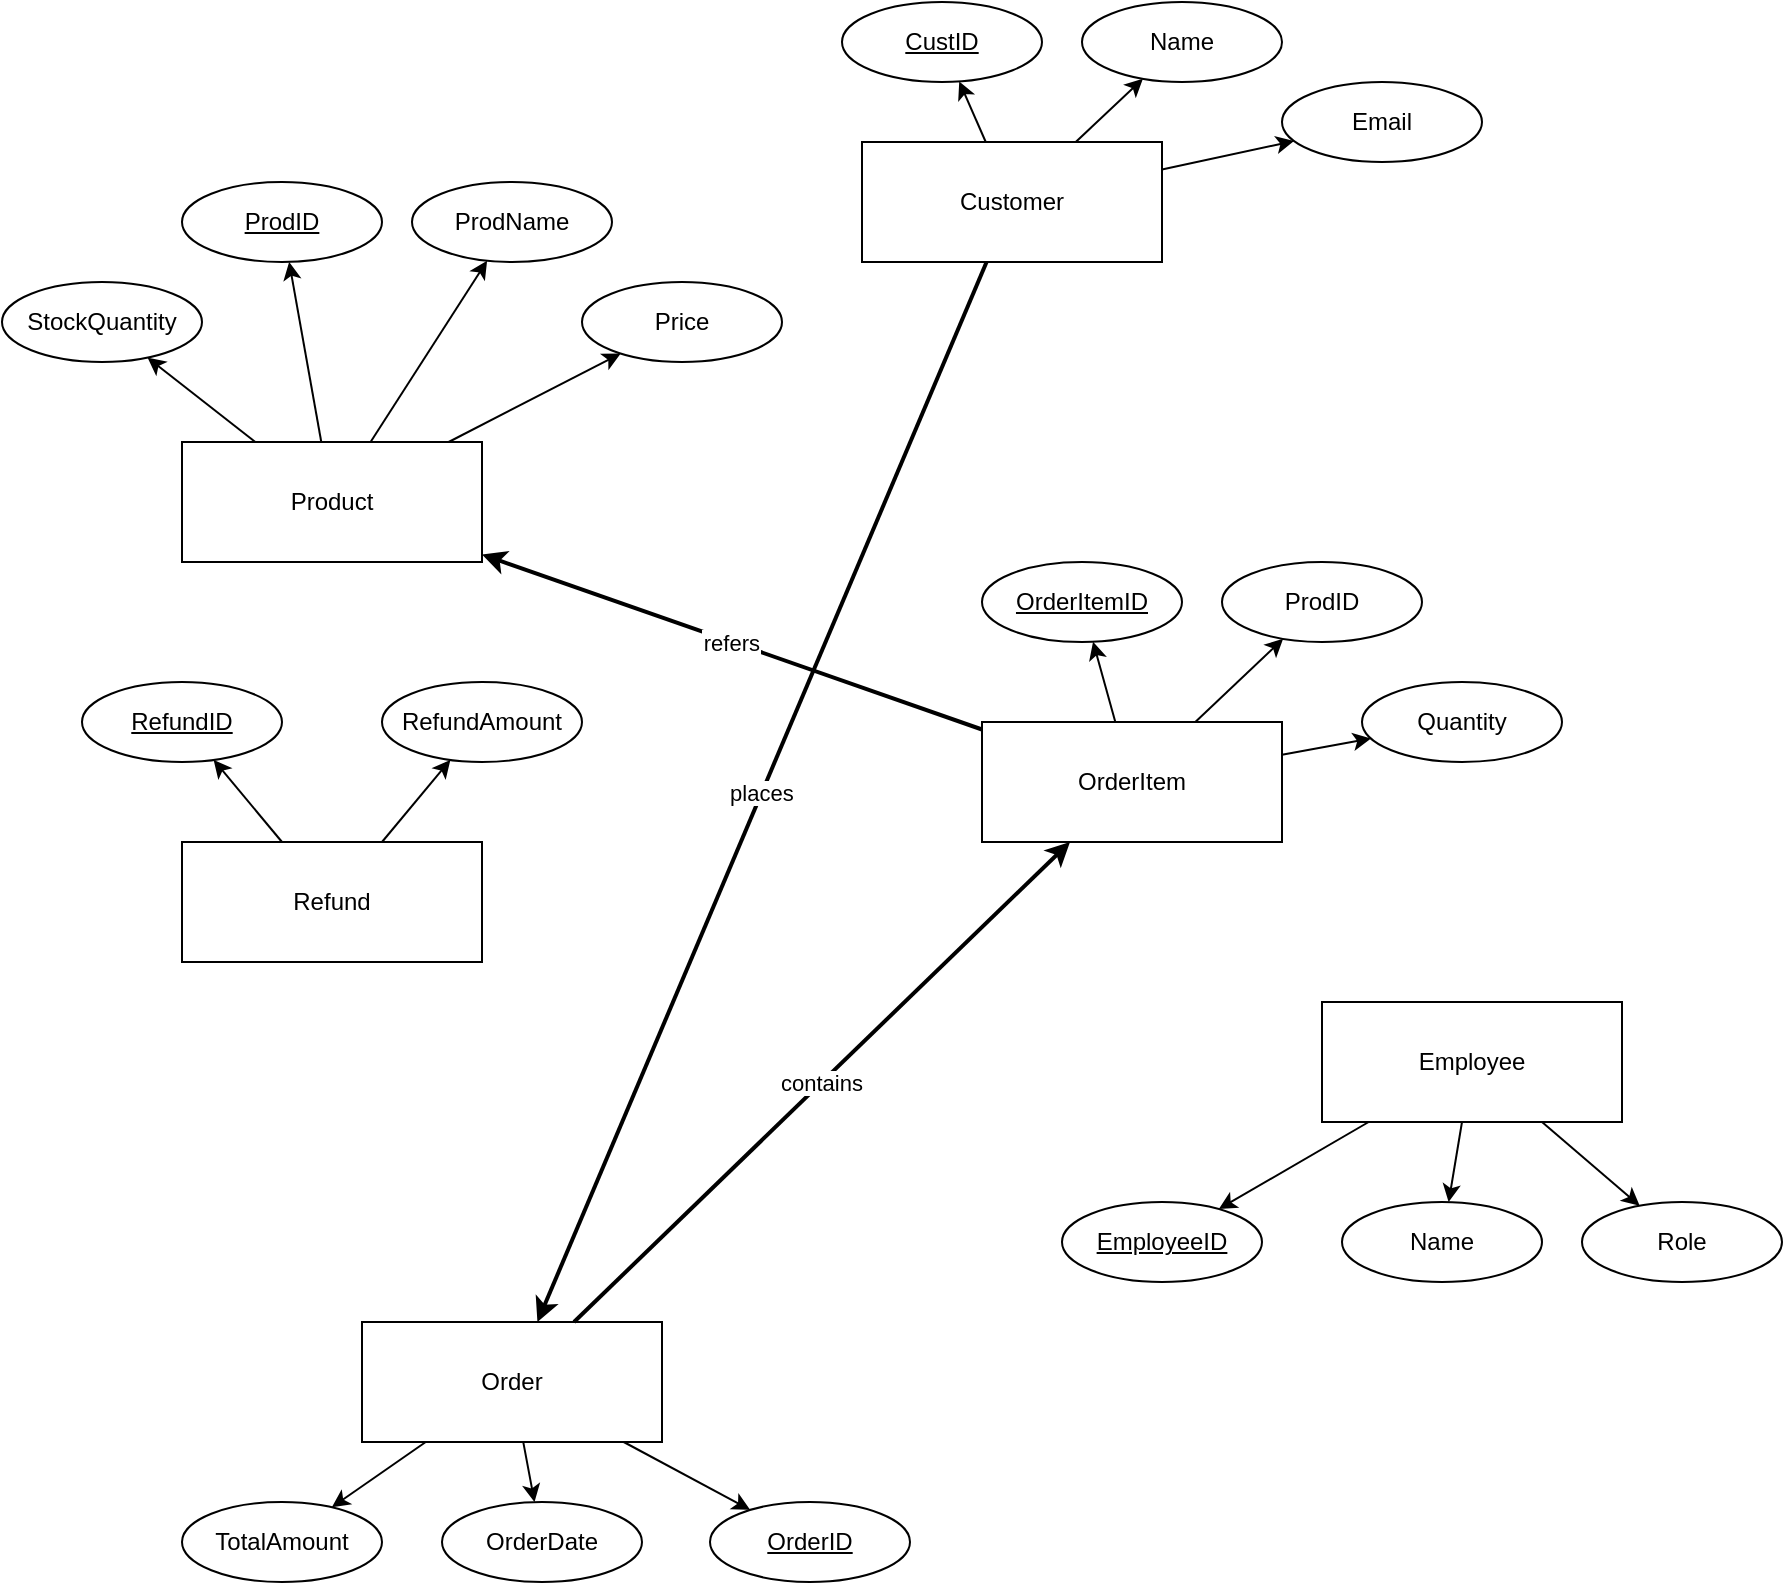 <mxfile version="24.7.14">
  <diagram name="Page-1" id="0GLytFd4k30ts2YT_hhh">
    <mxGraphModel dx="1122" dy="1930" grid="1" gridSize="10" guides="1" tooltips="1" connect="1" arrows="1" fold="1" page="1" pageScale="1" pageWidth="827" pageHeight="1169" math="0" shadow="0">
      <root>
        <mxCell id="0" />
        <mxCell id="1" parent="0" />
        <mxCell id="sRjpY8n11JeOteisjRe1-153" value="Product" style="rounded=0;whiteSpace=wrap;html=1;strokeColor=#000000;" vertex="1" parent="1">
          <mxGeometry x="100" y="100" width="150" height="60" as="geometry" />
        </mxCell>
        <mxCell id="sRjpY8n11JeOteisjRe1-154" value="ProdID" style="ellipse;whiteSpace=wrap;fontStyle=4;strokeColor=#000000;" vertex="1" parent="1">
          <mxGeometry x="100" y="-30" width="100" height="40" as="geometry" />
        </mxCell>
        <mxCell id="sRjpY8n11JeOteisjRe1-155" value="ProdName" style="ellipse;whiteSpace=wrap;strokeColor=#000000;" vertex="1" parent="1">
          <mxGeometry x="215" y="-30" width="100" height="40" as="geometry" />
        </mxCell>
        <mxCell id="sRjpY8n11JeOteisjRe1-156" value="Price" style="ellipse;whiteSpace=wrap;strokeColor=#000000;" vertex="1" parent="1">
          <mxGeometry x="300" y="20" width="100" height="40" as="geometry" />
        </mxCell>
        <mxCell id="sRjpY8n11JeOteisjRe1-157" value="StockQuantity" style="ellipse;whiteSpace=wrap;strokeColor=#000000;" vertex="1" parent="1">
          <mxGeometry x="10" y="20" width="100" height="40" as="geometry" />
        </mxCell>
        <mxCell id="sRjpY8n11JeOteisjRe1-158" style="straight;strokeWidth=1;strokeColor=#000000;" edge="1" parent="1" source="sRjpY8n11JeOteisjRe1-153" target="sRjpY8n11JeOteisjRe1-154">
          <mxGeometry relative="1" as="geometry" />
        </mxCell>
        <mxCell id="sRjpY8n11JeOteisjRe1-159" style="straight;strokeWidth=1;strokeColor=#000000;" edge="1" parent="1" source="sRjpY8n11JeOteisjRe1-153" target="sRjpY8n11JeOteisjRe1-155">
          <mxGeometry relative="1" as="geometry" />
        </mxCell>
        <mxCell id="sRjpY8n11JeOteisjRe1-160" style="straight;strokeWidth=1;strokeColor=#000000;" edge="1" parent="1" source="sRjpY8n11JeOteisjRe1-153" target="sRjpY8n11JeOteisjRe1-156">
          <mxGeometry relative="1" as="geometry" />
        </mxCell>
        <mxCell id="sRjpY8n11JeOteisjRe1-161" style="straight;strokeWidth=1;strokeColor=#000000;" edge="1" parent="1" source="sRjpY8n11JeOteisjRe1-153" target="sRjpY8n11JeOteisjRe1-157">
          <mxGeometry relative="1" as="geometry" />
        </mxCell>
        <mxCell id="sRjpY8n11JeOteisjRe1-162" value="Customer" style="rounded=0;whiteSpace=wrap;html=1;strokeColor=#000000;" vertex="1" parent="1">
          <mxGeometry x="440" y="-50" width="150" height="60" as="geometry" />
        </mxCell>
        <mxCell id="sRjpY8n11JeOteisjRe1-163" value="CustID" style="ellipse;whiteSpace=wrap;fontStyle=4;strokeColor=#000000;" vertex="1" parent="1">
          <mxGeometry x="430" y="-120" width="100" height="40" as="geometry" />
        </mxCell>
        <mxCell id="sRjpY8n11JeOteisjRe1-164" value="Name" style="ellipse;whiteSpace=wrap;strokeColor=#000000;" vertex="1" parent="1">
          <mxGeometry x="550" y="-120" width="100" height="40" as="geometry" />
        </mxCell>
        <mxCell id="sRjpY8n11JeOteisjRe1-165" value="Email" style="ellipse;whiteSpace=wrap;strokeColor=#000000;" vertex="1" parent="1">
          <mxGeometry x="650" y="-80" width="100" height="40" as="geometry" />
        </mxCell>
        <mxCell id="sRjpY8n11JeOteisjRe1-166" style="straight;strokeWidth=1;strokeColor=#000000;" edge="1" parent="1" source="sRjpY8n11JeOteisjRe1-162" target="sRjpY8n11JeOteisjRe1-163">
          <mxGeometry relative="1" as="geometry" />
        </mxCell>
        <mxCell id="sRjpY8n11JeOteisjRe1-167" style="straight;strokeWidth=1;strokeColor=#000000;" edge="1" parent="1" source="sRjpY8n11JeOteisjRe1-162" target="sRjpY8n11JeOteisjRe1-164">
          <mxGeometry relative="1" as="geometry" />
        </mxCell>
        <mxCell id="sRjpY8n11JeOteisjRe1-168" style="straight;strokeWidth=1;strokeColor=#000000;" edge="1" parent="1" source="sRjpY8n11JeOteisjRe1-162" target="sRjpY8n11JeOteisjRe1-165">
          <mxGeometry relative="1" as="geometry" />
        </mxCell>
        <mxCell id="sRjpY8n11JeOteisjRe1-169" value="Order" style="rounded=0;whiteSpace=wrap;html=1;strokeColor=#000000;" vertex="1" parent="1">
          <mxGeometry x="190" y="540" width="150" height="60" as="geometry" />
        </mxCell>
        <mxCell id="sRjpY8n11JeOteisjRe1-170" value="OrderID" style="ellipse;whiteSpace=wrap;fontStyle=4;strokeColor=#000000;" vertex="1" parent="1">
          <mxGeometry x="364" y="630" width="100" height="40" as="geometry" />
        </mxCell>
        <mxCell id="sRjpY8n11JeOteisjRe1-171" value="OrderDate" style="ellipse;whiteSpace=wrap;strokeColor=#000000;" vertex="1" parent="1">
          <mxGeometry x="230" y="630" width="100" height="40" as="geometry" />
        </mxCell>
        <mxCell id="sRjpY8n11JeOteisjRe1-172" value="TotalAmount" style="ellipse;whiteSpace=wrap;strokeColor=#000000;" vertex="1" parent="1">
          <mxGeometry x="100" y="630" width="100" height="40" as="geometry" />
        </mxCell>
        <mxCell id="sRjpY8n11JeOteisjRe1-173" style="straight;strokeWidth=1;strokeColor=#000000;" edge="1" parent="1" source="sRjpY8n11JeOteisjRe1-169" target="sRjpY8n11JeOteisjRe1-170">
          <mxGeometry relative="1" as="geometry" />
        </mxCell>
        <mxCell id="sRjpY8n11JeOteisjRe1-174" style="straight;strokeWidth=1;strokeColor=#000000;" edge="1" parent="1" source="sRjpY8n11JeOteisjRe1-169" target="sRjpY8n11JeOteisjRe1-171">
          <mxGeometry relative="1" as="geometry" />
        </mxCell>
        <mxCell id="sRjpY8n11JeOteisjRe1-175" style="straight;strokeWidth=1;strokeColor=#000000;" edge="1" parent="1" source="sRjpY8n11JeOteisjRe1-169" target="sRjpY8n11JeOteisjRe1-172">
          <mxGeometry relative="1" as="geometry" />
        </mxCell>
        <mxCell id="sRjpY8n11JeOteisjRe1-176" value="OrderItem" style="rounded=0;whiteSpace=wrap;html=1;strokeColor=#000000;" vertex="1" parent="1">
          <mxGeometry x="500" y="240" width="150" height="60" as="geometry" />
        </mxCell>
        <mxCell id="sRjpY8n11JeOteisjRe1-177" value="OrderItemID" style="ellipse;whiteSpace=wrap;fontStyle=4;strokeColor=#000000;" vertex="1" parent="1">
          <mxGeometry x="500" y="160" width="100" height="40" as="geometry" />
        </mxCell>
        <mxCell id="sRjpY8n11JeOteisjRe1-178" value="ProdID" style="ellipse;whiteSpace=wrap;strokeColor=#000000;" vertex="1" parent="1">
          <mxGeometry x="620" y="160" width="100" height="40" as="geometry" />
        </mxCell>
        <mxCell id="sRjpY8n11JeOteisjRe1-179" value="Quantity" style="ellipse;whiteSpace=wrap;strokeColor=#000000;" vertex="1" parent="1">
          <mxGeometry x="690" y="220" width="100" height="40" as="geometry" />
        </mxCell>
        <mxCell id="sRjpY8n11JeOteisjRe1-180" style="straight;strokeWidth=1;strokeColor=#000000;" edge="1" parent="1" source="sRjpY8n11JeOteisjRe1-176" target="sRjpY8n11JeOteisjRe1-177">
          <mxGeometry relative="1" as="geometry" />
        </mxCell>
        <mxCell id="sRjpY8n11JeOteisjRe1-181" style="straight;strokeWidth=1;strokeColor=#000000;" edge="1" parent="1" source="sRjpY8n11JeOteisjRe1-176" target="sRjpY8n11JeOteisjRe1-178">
          <mxGeometry relative="1" as="geometry" />
        </mxCell>
        <mxCell id="sRjpY8n11JeOteisjRe1-182" style="straight;strokeWidth=1;strokeColor=#000000;" edge="1" parent="1" source="sRjpY8n11JeOteisjRe1-176" target="sRjpY8n11JeOteisjRe1-179">
          <mxGeometry relative="1" as="geometry" />
        </mxCell>
        <mxCell id="sRjpY8n11JeOteisjRe1-183" value="Refund" style="rounded=0;whiteSpace=wrap;html=1;strokeColor=#000000;" vertex="1" parent="1">
          <mxGeometry x="100" y="300" width="150" height="60" as="geometry" />
        </mxCell>
        <mxCell id="sRjpY8n11JeOteisjRe1-184" value="RefundID" style="ellipse;whiteSpace=wrap;fontStyle=4;strokeColor=#000000;" vertex="1" parent="1">
          <mxGeometry x="50" y="220" width="100" height="40" as="geometry" />
        </mxCell>
        <mxCell id="sRjpY8n11JeOteisjRe1-185" value="RefundAmount" style="ellipse;whiteSpace=wrap;strokeColor=#000000;" vertex="1" parent="1">
          <mxGeometry x="200" y="220" width="100" height="40" as="geometry" />
        </mxCell>
        <mxCell id="sRjpY8n11JeOteisjRe1-186" style="straight;strokeWidth=1;strokeColor=#000000;" edge="1" parent="1" source="sRjpY8n11JeOteisjRe1-183" target="sRjpY8n11JeOteisjRe1-184">
          <mxGeometry relative="1" as="geometry" />
        </mxCell>
        <mxCell id="sRjpY8n11JeOteisjRe1-187" style="straight;strokeWidth=1;strokeColor=#000000;" edge="1" parent="1" source="sRjpY8n11JeOteisjRe1-183" target="sRjpY8n11JeOteisjRe1-185">
          <mxGeometry relative="1" as="geometry" />
        </mxCell>
        <mxCell id="sRjpY8n11JeOteisjRe1-195" value="places" style="straight;strokeWidth=2;strokeColor=#000000;" edge="1" parent="1" source="sRjpY8n11JeOteisjRe1-162" target="sRjpY8n11JeOteisjRe1-169">
          <mxGeometry relative="1" as="geometry" />
        </mxCell>
        <mxCell id="sRjpY8n11JeOteisjRe1-196" value="contains" style="straight;strokeWidth=2;strokeColor=#000000;" edge="1" parent="1" source="sRjpY8n11JeOteisjRe1-169" target="sRjpY8n11JeOteisjRe1-176">
          <mxGeometry relative="1" as="geometry" />
        </mxCell>
        <mxCell id="sRjpY8n11JeOteisjRe1-197" value="refers" style="straight;strokeWidth=2;strokeColor=#000000;" edge="1" parent="1" source="sRjpY8n11JeOteisjRe1-176" target="sRjpY8n11JeOteisjRe1-153">
          <mxGeometry relative="1" as="geometry" />
        </mxCell>
        <mxCell id="sRjpY8n11JeOteisjRe1-188" value="Employee" style="rounded=0;whiteSpace=wrap;html=1;strokeColor=#000000;" vertex="1" parent="1">
          <mxGeometry x="670" y="380" width="150" height="60" as="geometry" />
        </mxCell>
        <mxCell id="sRjpY8n11JeOteisjRe1-189" value="EmployeeID" style="ellipse;whiteSpace=wrap;fontStyle=4;strokeColor=#000000;" vertex="1" parent="1">
          <mxGeometry x="540" y="480" width="100" height="40" as="geometry" />
        </mxCell>
        <mxCell id="sRjpY8n11JeOteisjRe1-190" value="Name" style="ellipse;whiteSpace=wrap;strokeColor=#000000;" vertex="1" parent="1">
          <mxGeometry x="680" y="480" width="100" height="40" as="geometry" />
        </mxCell>
        <mxCell id="sRjpY8n11JeOteisjRe1-191" value="Role" style="ellipse;whiteSpace=wrap;strokeColor=#000000;" vertex="1" parent="1">
          <mxGeometry x="800" y="480" width="100" height="40" as="geometry" />
        </mxCell>
        <mxCell id="sRjpY8n11JeOteisjRe1-192" style="straight;strokeWidth=1;strokeColor=#000000;" edge="1" parent="1" source="sRjpY8n11JeOteisjRe1-188" target="sRjpY8n11JeOteisjRe1-189">
          <mxGeometry relative="1" as="geometry" />
        </mxCell>
        <mxCell id="sRjpY8n11JeOteisjRe1-193" style="straight;strokeWidth=1;strokeColor=#000000;" edge="1" parent="1" source="sRjpY8n11JeOteisjRe1-188" target="sRjpY8n11JeOteisjRe1-190">
          <mxGeometry relative="1" as="geometry" />
        </mxCell>
        <mxCell id="sRjpY8n11JeOteisjRe1-194" style="straight;strokeWidth=1;strokeColor=#000000;" edge="1" parent="1" source="sRjpY8n11JeOteisjRe1-188" target="sRjpY8n11JeOteisjRe1-191">
          <mxGeometry relative="1" as="geometry" />
        </mxCell>
      </root>
    </mxGraphModel>
  </diagram>
</mxfile>
